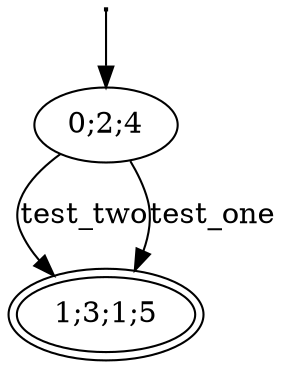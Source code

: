 digraph  {
"1;3;1;5" [is_final=True, is_start=False, label="1;3;1;5", peripheries=2];
"0;2;4" [is_final=False, is_start=True, label="0;2;4", peripheries=1];
"0;2;4_starting" [height="0.0", label="", shape=None, width="0.0"];
"0;2;4" -> "1;3;1;5"  [key=0, label=test_two];
"0;2;4" -> "1;3;1;5"  [key=1, label=test_one];
"0;2;4_starting" -> "0;2;4"  [key=0];
}
